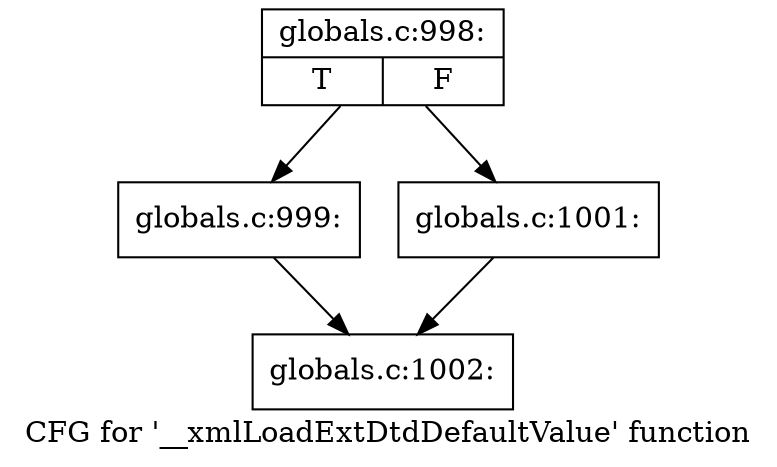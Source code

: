 digraph "CFG for '__xmlLoadExtDtdDefaultValue' function" {
	label="CFG for '__xmlLoadExtDtdDefaultValue' function";

	Node0x5624fdb52500 [shape=record,label="{globals.c:998:|{<s0>T|<s1>F}}"];
	Node0x5624fdb52500 -> Node0x5624fdb536d0;
	Node0x5624fdb52500 -> Node0x5624fdb53770;
	Node0x5624fdb536d0 [shape=record,label="{globals.c:999:}"];
	Node0x5624fdb536d0 -> Node0x5624fdb53680;
	Node0x5624fdb53770 [shape=record,label="{globals.c:1001:}"];
	Node0x5624fdb53770 -> Node0x5624fdb53680;
	Node0x5624fdb53680 [shape=record,label="{globals.c:1002:}"];
}

